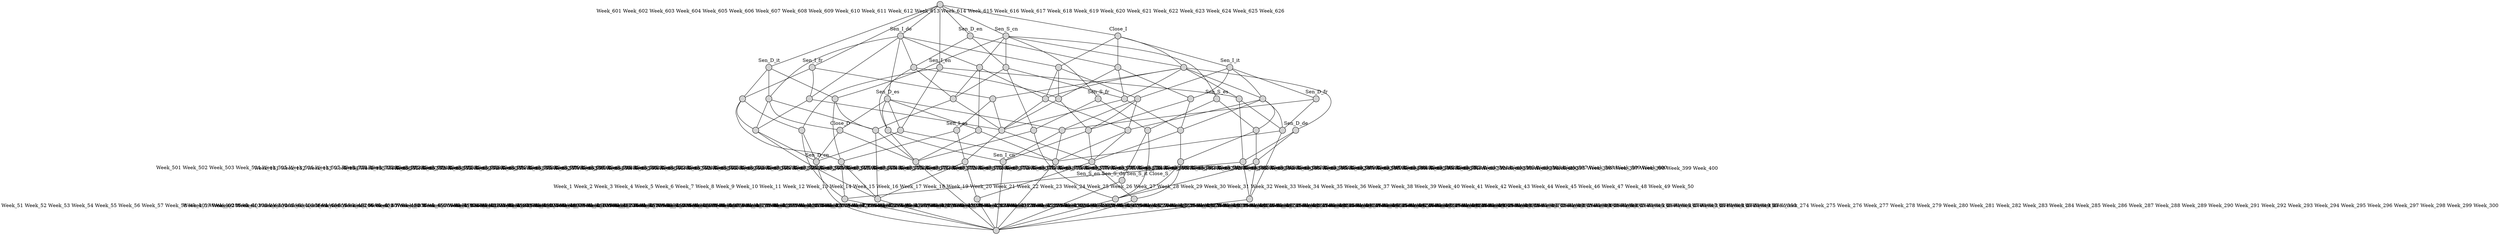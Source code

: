 // <Lattice object of 11 atoms 68 concepts 7 coatoms at 0x24cc3b554b0>
digraph Lattice {
	node [label="" shape=circle style=filled width=.25]
	edge [dir=none labeldistance=1.5 minlen=2]
	c0
	c1
	c1 -> c1 [color=transparent headlabel="Week_1 Week_2 Week_3 Week_4 Week_5 Week_6 Week_7 Week_8 Week_9 Week_10 Week_11 Week_12 Week_13 Week_14 Week_15 Week_16 Week_17 Week_18 Week_19 Week_20 Week_21 Week_22 Week_23 Week_24 Week_25 Week_26 Week_27 Week_28 Week_29 Week_30 Week_31 Week_32 Week_33 Week_34 Week_35 Week_36 Week_37 Week_38 Week_39 Week_40 Week_41 Week_42 Week_43 Week_44 Week_45 Week_46 Week_47 Week_48 Week_49 Week_50" labelangle=270]
	c1 -> c1 [color=transparent labelangle=90 taillabel="Sen_S_en Sen_S_de Sen_S_it Close_S"]
	c1 -> c0
	c2
	c2 -> c2 [color=transparent headlabel="Week_101 Week_102 Week_103 Week_104 Week_105 Week_106 Week_107 Week_108 Week_109 Week_110 Week_111 Week_112 Week_113 Week_114 Week_115 Week_116 Week_117 Week_118 Week_119 Week_120 Week_121 Week_122 Week_123 Week_124 Week_125 Week_126 Week_127 Week_128 Week_129 Week_130 Week_131 Week_132 Week_133 Week_134 Week_135 Week_136 Week_137 Week_138 Week_139 Week_140 Week_141 Week_142 Week_143 Week_144 Week_145 Week_146 Week_147 Week_148 Week_149 Week_150" labelangle=270]
	c2 -> c0
	c3
	c3 -> c3 [color=transparent headlabel="Week_151 Week_152 Week_153 Week_154 Week_155 Week_156 Week_157 Week_158 Week_159 Week_160 Week_161 Week_162 Week_163 Week_164 Week_165 Week_166 Week_167 Week_168 Week_169 Week_170 Week_171 Week_172 Week_173 Week_174 Week_175 Week_176 Week_177 Week_178 Week_179 Week_180 Week_181 Week_182 Week_183 Week_184 Week_185 Week_186 Week_187 Week_188 Week_189 Week_190 Week_191 Week_192 Week_193 Week_194 Week_195 Week_196 Week_197 Week_198 Week_199 Week_200" labelangle=270]
	c3 -> c0
	c4
	c4 -> c4 [color=transparent headlabel="Week_201 Week_202 Week_203 Week_204 Week_205 Week_206 Week_207 Week_208 Week_209 Week_210 Week_211 Week_212 Week_213 Week_214 Week_215 Week_216 Week_217 Week_218 Week_219 Week_220 Week_221 Week_222 Week_223 Week_224 Week_225 Week_226 Week_227 Week_228 Week_229 Week_230 Week_231 Week_232 Week_233 Week_234 Week_235 Week_236 Week_237 Week_238 Week_239 Week_240 Week_241 Week_242 Week_243 Week_244 Week_245 Week_246 Week_247 Week_248 Week_249 Week_250" labelangle=270]
	c4 -> c0
	c5
	c5 -> c5 [color=transparent headlabel="Week_301 Week_302 Week_303 Week_304 Week_305 Week_306 Week_307 Week_308 Week_309 Week_310 Week_311 Week_312 Week_313 Week_314 Week_315 Week_316 Week_317 Week_318 Week_319 Week_320 Week_321 Week_322 Week_323 Week_324 Week_325 Week_326 Week_327 Week_328 Week_329 Week_330 Week_331 Week_332 Week_333 Week_334 Week_335 Week_336 Week_337 Week_338 Week_339 Week_340 Week_341 Week_342 Week_343 Week_344 Week_345 Week_346 Week_347 Week_348 Week_349 Week_350" labelangle=270]
	c5 -> c0
	c6
	c6 -> c6 [color=transparent headlabel="Week_351 Week_352 Week_353 Week_354 Week_355 Week_356 Week_357 Week_358 Week_359 Week_360 Week_361 Week_362 Week_363 Week_364 Week_365 Week_366 Week_367 Week_368 Week_369 Week_370 Week_371 Week_372 Week_373 Week_374 Week_375 Week_376 Week_377 Week_378 Week_379 Week_380 Week_381 Week_382 Week_383 Week_384 Week_385 Week_386 Week_387 Week_388 Week_389 Week_390 Week_391 Week_392 Week_393 Week_394 Week_395 Week_396 Week_397 Week_398 Week_399 Week_400" labelangle=270]
	c6 -> c0
	c7
	c7 -> c7 [color=transparent headlabel="Week_401 Week_402 Week_403 Week_404 Week_405 Week_406 Week_407 Week_408 Week_409 Week_410 Week_411 Week_412 Week_413 Week_414 Week_415 Week_416 Week_417 Week_418 Week_419 Week_420 Week_421 Week_422 Week_423 Week_424 Week_425 Week_426 Week_427 Week_428 Week_429 Week_430 Week_431 Week_432 Week_433 Week_434 Week_435 Week_436 Week_437 Week_438 Week_439 Week_440 Week_441 Week_442 Week_443 Week_444 Week_445 Week_446 Week_447 Week_448 Week_449 Week_450" labelangle=270]
	c7 -> c0
	c8
	c8 -> c8 [color=transparent headlabel="Week_451 Week_452 Week_453 Week_454 Week_455 Week_456 Week_457 Week_458 Week_459 Week_460 Week_461 Week_462 Week_463 Week_464 Week_465 Week_466 Week_467 Week_468 Week_469 Week_470 Week_471 Week_472 Week_473 Week_474 Week_475 Week_476 Week_477 Week_478 Week_479 Week_480 Week_481 Week_482 Week_483 Week_484 Week_485 Week_486 Week_487 Week_488 Week_489 Week_490 Week_491 Week_492 Week_493 Week_494 Week_495 Week_496 Week_497 Week_498 Week_499 Week_500" labelangle=270]
	c8 -> c0
	c9
	c9 -> c9 [color=transparent headlabel="Week_501 Week_502 Week_503 Week_504 Week_505 Week_506 Week_507 Week_508 Week_509 Week_510 Week_511 Week_512 Week_513 Week_514 Week_515 Week_516 Week_517 Week_518 Week_519 Week_520 Week_521 Week_522 Week_523 Week_524 Week_525 Week_526 Week_527 Week_528 Week_529 Week_530 Week_531 Week_532 Week_533 Week_534 Week_535 Week_536 Week_537 Week_538 Week_539 Week_540 Week_541 Week_542 Week_543 Week_544 Week_545 Week_546 Week_547 Week_548 Week_549 Week_550" labelangle=270]
	c9 -> c9 [color=transparent labelangle=90 taillabel=Sen_D_cn]
	c9 -> c0
	c10
	c10 -> c10 [color=transparent headlabel="Week_551 Week_552 Week_553 Week_554 Week_555 Week_556 Week_557 Week_558 Week_559 Week_560 Week_561 Week_562 Week_563 Week_564 Week_565 Week_566 Week_567 Week_568 Week_569 Week_570 Week_571 Week_572 Week_573 Week_574 Week_575 Week_576 Week_577 Week_578 Week_579 Week_580 Week_581 Week_582 Week_583 Week_584 Week_585 Week_586 Week_587 Week_588 Week_589 Week_590 Week_591 Week_592 Week_593 Week_594 Week_595 Week_596 Week_597 Week_598 Week_599 Week_600" labelangle=270]
	c10 -> c10 [color=transparent labelangle=90 taillabel=Sen_I_cn]
	c10 -> c0
	c11
	c11 -> c1
	c11 -> c2
	c12
	c12 -> c12 [color=transparent headlabel="Week_51 Week_52 Week_53 Week_54 Week_55 Week_56 Week_57 Week_58 Week_59 Week_60 Week_61 Week_62 Week_63 Week_64 Week_65 Week_66 Week_67 Week_68 Week_69 Week_70 Week_71 Week_72 Week_73 Week_74 Week_75 Week_76 Week_77 Week_78 Week_79 Week_80 Week_81 Week_82 Week_83 Week_84 Week_85 Week_86 Week_87 Week_88 Week_89 Week_90 Week_91 Week_92 Week_93 Week_94 Week_95 Week_96 Week_97 Week_98 Week_99 Week_100 Week_251 Week_252 Week_253 Week_254 Week_255 Week_256 Week_257 Week_258 Week_259 Week_260 Week_261 Week_262 Week_263 Week_264 Week_265 Week_266 Week_267 Week_268 Week_269 Week_270 Week_271 Week_272 Week_273 Week_274 Week_275 Week_276 Week_277 Week_278 Week_279 Week_280 Week_281 Week_282 Week_283 Week_284 Week_285 Week_286 Week_287 Week_288 Week_289 Week_290 Week_291 Week_292 Week_293 Week_294 Week_295 Week_296 Week_297 Week_298 Week_299 Week_300" labelangle=270]
	c12 -> c0
	c13
	c13 -> c2
	c13 -> c3
	c14
	c14 -> c2
	c14 -> c5
	c15
	c15 -> c3
	c15 -> c4
	c16
	c16 -> c3
	c16 -> c6
	c17
	c17 -> c17 [color=transparent labelangle=90 taillabel=Close_D]
	c17 -> c3
	c17 -> c9
	c18
	c18 -> c3
	c18 -> c10
	c19
	c19 -> c4
	c19 -> c7
	c20
	c20 -> c4
	c20 -> c8
	c21
	c21 -> c4
	c21 -> c9
	c22
	c22 -> c5
	c22 -> c8
	c23
	c23 -> c6
	c23 -> c9
	c24
	c24 -> c6
	c24 -> c10
	c25
	c25 -> c7
	c25 -> c9
	c26
	c26 -> c26 [color=transparent labelangle=90 taillabel=Sen_S_fr]
	c26 -> c11
	c26 -> c13
	c27
	c27 -> c2
	c27 -> c12
	c28
	c28 -> c6
	c28 -> c12
	c29
	c29 -> c7
	c29 -> c12
	c30
	c30 -> c14
	c30 -> c22
	c31
	c31 -> c15
	c31 -> c19
	c32
	c32 -> c15
	c32 -> c17
	c32 -> c21
	c33
	c33 -> c20
	c33 -> c22
	c34
	c34 -> c34 [color=transparent labelangle=90 taillabel=Sen_I_es]
	c34 -> c19
	c34 -> c20
	c35
	c35 -> c19
	c35 -> c21
	c35 -> c25
	c36
	c36 -> c6
	c36 -> c22
	c37
	c37 -> c10
	c37 -> c22
	c38
	c38 -> c14
	c38 -> c27
	c39
	c39 -> c39 [color=transparent labelangle=90 taillabel=Sen_D_de]
	c39 -> c27
	c39 -> c29
	c40
	c40 -> c28
	c40 -> c29
	c41
	c41 -> c41 [color=transparent labelangle=90 taillabel=Sen_D_fr]
	c41 -> c24
	c41 -> c28
	c42
	c42 -> c30
	c42 -> c33
	c43
	c43 -> c30
	c43 -> c37
	c44
	c44 -> c15
	c44 -> c33
	c45
	c45 -> c45 [color=transparent labelangle=90 taillabel=Sen_D_it]
	c45 -> c31
	c45 -> c32
	c45 -> c35
	c46
	c46 -> c46 [color=transparent labelangle=90 taillabel=Sen_D_es]
	c46 -> c16
	c46 -> c17
	c46 -> c18
	c46 -> c23
	c46 -> c24
	c47
	c47 -> c33
	c47 -> c36
	c48
	c48 -> c33
	c48 -> c34
	c49
	c49 -> c21
	c49 -> c33
	c50
	c50 -> c33
	c50 -> c37
	c51
	c51 -> c24
	c51 -> c36
	c51 -> c37
	c52
	c52 -> c52 [color=transparent labelangle=90 taillabel=Sen_S_es]
	c52 -> c11
	c52 -> c38
	c53
	c53 -> c53 [color=transparent labelangle=90 taillabel=Sen_I_en]
	c53 -> c23
	c53 -> c25
	c53 -> c40
	c54
	c54 -> c13
	c54 -> c42
	c54 -> c44
	c55
	c55 -> c42
	c55 -> c43
	c55 -> c50
	c56
	c56 -> c16
	c56 -> c44
	c56 -> c47
	c57
	c57 -> c18
	c57 -> c44
	c57 -> c50
	c58
	c58 -> c47
	c58 -> c50
	c58 -> c51
	c59
	c59 -> c59 [color=transparent labelangle=90 taillabel=Sen_I_fr]
	c59 -> c35
	c59 -> c48
	c59 -> c49
	c60
	c60 -> c28
	c60 -> c30
	c60 -> c36
	c60 -> c38
	c61
	c61 -> c61 [color=transparent labelangle=90 taillabel=Sen_D_en]
	c61 -> c54
	c61 -> c55
	c61 -> c57
	c62
	c62 -> c62 [color=transparent labelangle=90 taillabel=Sen_I_it]
	c62 -> c41
	c62 -> c43
	c62 -> c51
	c62 -> c60
	c63
	c63 -> c63 [color=transparent labelangle=90 taillabel=Sen_I_de]
	c63 -> c32
	c63 -> c46
	c63 -> c49
	c63 -> c56
	c63 -> c57
	c63 -> c58
	c64
	c64 -> c39
	c64 -> c40
	c64 -> c42
	c64 -> c47
	c64 -> c48
	c64 -> c60
	c65
	c65 -> c65 [color=transparent labelangle=90 taillabel=Close_I]
	c65 -> c55
	c65 -> c58
	c65 -> c62
	c65 -> c64
	c66
	c66 -> c66 [color=transparent labelangle=90 taillabel=Sen_S_cn]
	c66 -> c26
	c66 -> c31
	c66 -> c52
	c66 -> c54
	c66 -> c56
	c66 -> c64
	c67
	c67 -> c67 [color=transparent headlabel="Week_601 Week_602 Week_603 Week_604 Week_605 Week_606 Week_607 Week_608 Week_609 Week_610 Week_611 Week_612 Week_613 Week_614 Week_615 Week_616 Week_617 Week_618 Week_619 Week_620 Week_621 Week_622 Week_623 Week_624 Week_625 Week_626" labelangle=270]
	c67 -> c45
	c67 -> c53
	c67 -> c59
	c67 -> c61
	c67 -> c63
	c67 -> c65
	c67 -> c66
}
